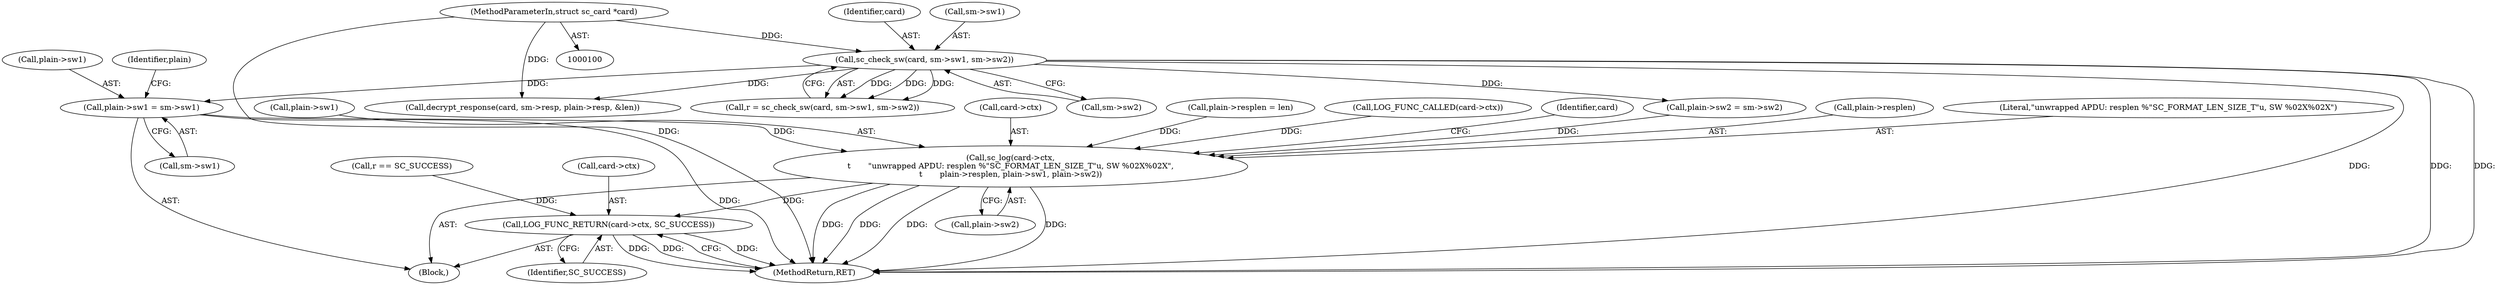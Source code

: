 digraph "0_OpenSC_8fe377e93b4b56060e5bbfb6f3142ceaeca744fa_8@pointer" {
"1000189" [label="(Call,plain->sw1 = sm->sw1)"];
"1000134" [label="(Call,sc_check_sw(card, sm->sw1, sm->sw2))"];
"1000101" [label="(MethodParameterIn,struct sc_card *card)"];
"1000203" [label="(Call,sc_log(card->ctx,\n\t       \"unwrapped APDU: resplen %\"SC_FORMAT_LEN_SIZE_T\"u, SW %02X%02X\",\n\t       plain->resplen, plain->sw1, plain->sw2))"];
"1000217" [label="(Call,LOG_FUNC_RETURN(card->ctx, SC_SUCCESS))"];
"1000204" [label="(Call,card->ctx)"];
"1000143" [label="(Call,r == SC_SUCCESS)"];
"1000190" [label="(Call,plain->sw1)"];
"1000128" [label="(Call,LOG_FUNC_CALLED(card->ctx))"];
"1000218" [label="(Call,card->ctx)"];
"1000134" [label="(Call,sc_check_sw(card, sm->sw1, sm->sw2))"];
"1000184" [label="(Call,plain->resplen = len)"];
"1000203" [label="(Call,sc_log(card->ctx,\n\t       \"unwrapped APDU: resplen %\"SC_FORMAT_LEN_SIZE_T\"u, SW %02X%02X\",\n\t       plain->resplen, plain->sw1, plain->sw2))"];
"1000155" [label="(Call,decrypt_response(card, sm->resp, plain->resp, &len))"];
"1000198" [label="(Identifier,plain)"];
"1000219" [label="(Identifier,card)"];
"1000211" [label="(Call,plain->sw1)"];
"1000217" [label="(Call,LOG_FUNC_RETURN(card->ctx, SC_SUCCESS))"];
"1000214" [label="(Call,plain->sw2)"];
"1000189" [label="(Call,plain->sw1 = sm->sw1)"];
"1000135" [label="(Identifier,card)"];
"1000101" [label="(MethodParameterIn,struct sc_card *card)"];
"1000139" [label="(Call,sm->sw2)"];
"1000221" [label="(Identifier,SC_SUCCESS)"];
"1000196" [label="(Call,plain->sw2 = sm->sw2)"];
"1000132" [label="(Call,r = sc_check_sw(card, sm->sw1, sm->sw2))"];
"1000208" [label="(Call,plain->resplen)"];
"1000193" [label="(Call,sm->sw1)"];
"1000222" [label="(MethodReturn,RET)"];
"1000104" [label="(Block,)"];
"1000207" [label="(Literal,\"unwrapped APDU: resplen %\"SC_FORMAT_LEN_SIZE_T\"u, SW %02X%02X\")"];
"1000136" [label="(Call,sm->sw1)"];
"1000189" -> "1000104"  [label="AST: "];
"1000189" -> "1000193"  [label="CFG: "];
"1000190" -> "1000189"  [label="AST: "];
"1000193" -> "1000189"  [label="AST: "];
"1000198" -> "1000189"  [label="CFG: "];
"1000189" -> "1000222"  [label="DDG: "];
"1000134" -> "1000189"  [label="DDG: "];
"1000189" -> "1000203"  [label="DDG: "];
"1000134" -> "1000132"  [label="AST: "];
"1000134" -> "1000139"  [label="CFG: "];
"1000135" -> "1000134"  [label="AST: "];
"1000136" -> "1000134"  [label="AST: "];
"1000139" -> "1000134"  [label="AST: "];
"1000132" -> "1000134"  [label="CFG: "];
"1000134" -> "1000222"  [label="DDG: "];
"1000134" -> "1000222"  [label="DDG: "];
"1000134" -> "1000222"  [label="DDG: "];
"1000134" -> "1000132"  [label="DDG: "];
"1000134" -> "1000132"  [label="DDG: "];
"1000134" -> "1000132"  [label="DDG: "];
"1000101" -> "1000134"  [label="DDG: "];
"1000134" -> "1000155"  [label="DDG: "];
"1000134" -> "1000196"  [label="DDG: "];
"1000101" -> "1000100"  [label="AST: "];
"1000101" -> "1000222"  [label="DDG: "];
"1000101" -> "1000155"  [label="DDG: "];
"1000203" -> "1000104"  [label="AST: "];
"1000203" -> "1000214"  [label="CFG: "];
"1000204" -> "1000203"  [label="AST: "];
"1000207" -> "1000203"  [label="AST: "];
"1000208" -> "1000203"  [label="AST: "];
"1000211" -> "1000203"  [label="AST: "];
"1000214" -> "1000203"  [label="AST: "];
"1000219" -> "1000203"  [label="CFG: "];
"1000203" -> "1000222"  [label="DDG: "];
"1000203" -> "1000222"  [label="DDG: "];
"1000203" -> "1000222"  [label="DDG: "];
"1000203" -> "1000222"  [label="DDG: "];
"1000128" -> "1000203"  [label="DDG: "];
"1000184" -> "1000203"  [label="DDG: "];
"1000196" -> "1000203"  [label="DDG: "];
"1000203" -> "1000217"  [label="DDG: "];
"1000217" -> "1000104"  [label="AST: "];
"1000217" -> "1000221"  [label="CFG: "];
"1000218" -> "1000217"  [label="AST: "];
"1000221" -> "1000217"  [label="AST: "];
"1000222" -> "1000217"  [label="CFG: "];
"1000217" -> "1000222"  [label="DDG: "];
"1000217" -> "1000222"  [label="DDG: "];
"1000217" -> "1000222"  [label="DDG: "];
"1000143" -> "1000217"  [label="DDG: "];
}
